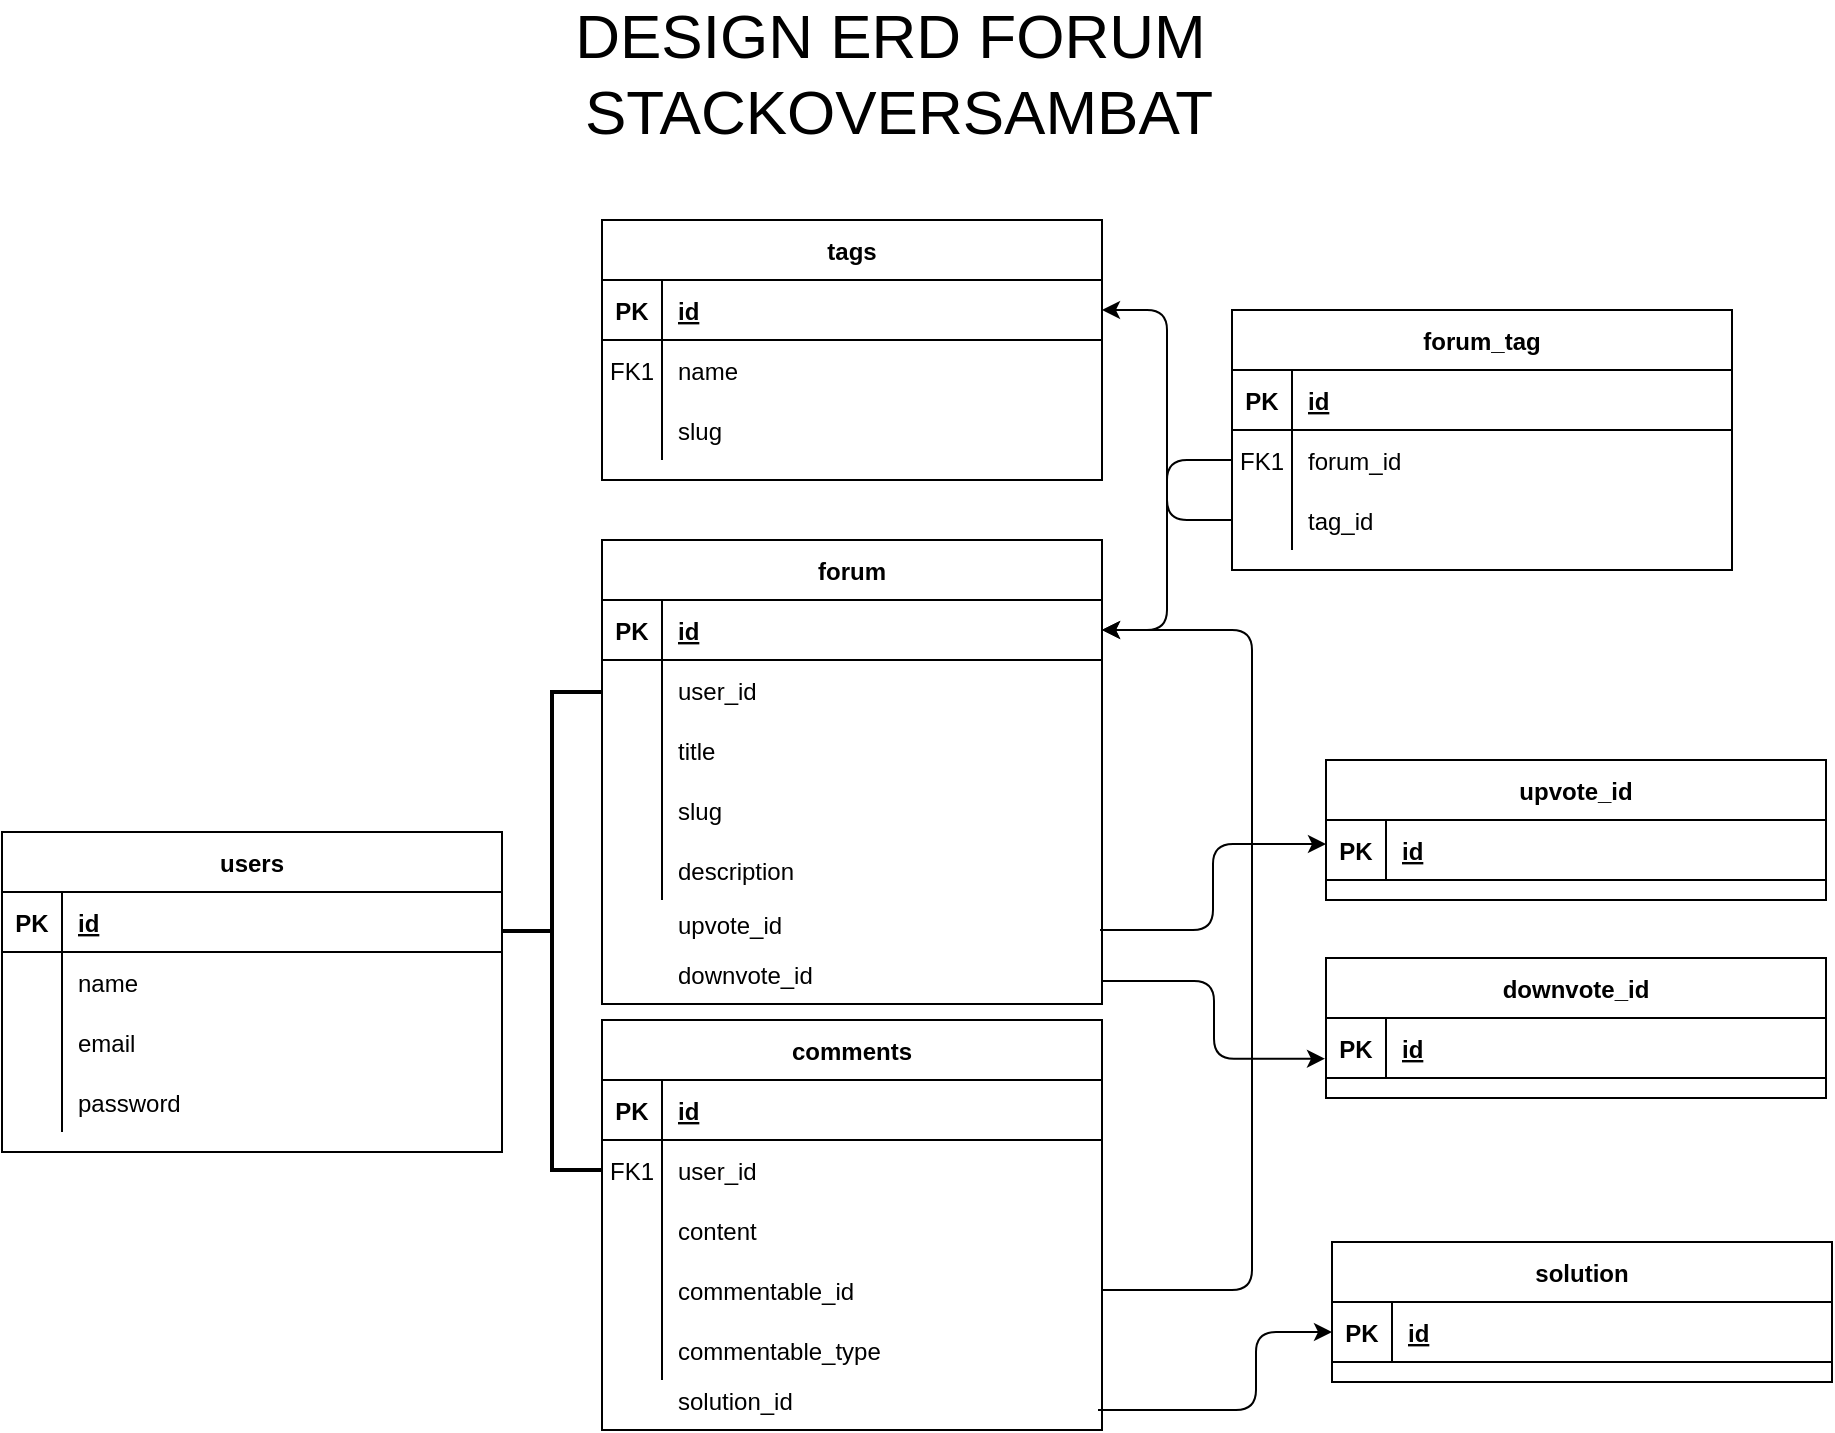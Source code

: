 <mxfile version="13.3.5" type="device"><diagram id="R2lEEEUBdFMjLlhIrx00" name="Page-1"><mxGraphModel dx="593" dy="877" grid="0" gridSize="10" guides="1" tooltips="1" connect="1" arrows="1" fold="1" page="1" pageScale="1" pageWidth="850" pageHeight="1100" math="0" shadow="0" extFonts="Permanent Marker^https://fonts.googleapis.com/css?family=Permanent+Marker"><root><mxCell id="0"/><mxCell id="1" parent="0"/><mxCell id="DeIX6N75W40XlgkdQobq-1" value="&lt;font style=&quot;font-size: 31px&quot;&gt;DESIGN ERD FORUM&amp;nbsp;&lt;br&gt;STACKOVERSAMBAT&lt;/font&gt;" style="text;html=1;resizable=0;autosize=1;align=center;verticalAlign=middle;points=[];fillColor=none;strokeColor=none;rounded=0;" parent="1" vertex="1"><mxGeometry x="1208" y="62" width="340" height="50" as="geometry"/></mxCell><mxCell id="DeIX6N75W40XlgkdQobq-124" value="tags" style="shape=table;startSize=30;container=1;collapsible=1;childLayout=tableLayout;fixedRows=1;rowLines=0;fontStyle=1;align=center;resizeLast=1;" parent="1" vertex="1"><mxGeometry x="1230" y="160" width="250" height="130" as="geometry"/></mxCell><mxCell id="DeIX6N75W40XlgkdQobq-125" value="" style="shape=partialRectangle;collapsible=0;dropTarget=0;pointerEvents=0;fillColor=none;points=[[0,0.5],[1,0.5]];portConstraint=eastwest;top=0;left=0;right=0;bottom=1;" parent="DeIX6N75W40XlgkdQobq-124" vertex="1"><mxGeometry y="30" width="250" height="30" as="geometry"/></mxCell><mxCell id="DeIX6N75W40XlgkdQobq-126" value="PK" style="shape=partialRectangle;overflow=hidden;connectable=0;fillColor=none;top=0;left=0;bottom=0;right=0;fontStyle=1;" parent="DeIX6N75W40XlgkdQobq-125" vertex="1"><mxGeometry width="30" height="30" as="geometry"/></mxCell><mxCell id="DeIX6N75W40XlgkdQobq-127" value="id" style="shape=partialRectangle;overflow=hidden;connectable=0;fillColor=none;top=0;left=0;bottom=0;right=0;align=left;spacingLeft=6;fontStyle=5;" parent="DeIX6N75W40XlgkdQobq-125" vertex="1"><mxGeometry x="30" width="220" height="30" as="geometry"/></mxCell><mxCell id="DeIX6N75W40XlgkdQobq-128" value="" style="shape=partialRectangle;collapsible=0;dropTarget=0;pointerEvents=0;fillColor=none;points=[[0,0.5],[1,0.5]];portConstraint=eastwest;top=0;left=0;right=0;bottom=0;" parent="DeIX6N75W40XlgkdQobq-124" vertex="1"><mxGeometry y="60" width="250" height="30" as="geometry"/></mxCell><mxCell id="DeIX6N75W40XlgkdQobq-129" value="FK1" style="shape=partialRectangle;overflow=hidden;connectable=0;fillColor=none;top=0;left=0;bottom=0;right=0;" parent="DeIX6N75W40XlgkdQobq-128" vertex="1"><mxGeometry width="30" height="30" as="geometry"/></mxCell><mxCell id="DeIX6N75W40XlgkdQobq-130" value="name" style="shape=partialRectangle;overflow=hidden;connectable=0;fillColor=none;top=0;left=0;bottom=0;right=0;align=left;spacingLeft=6;" parent="DeIX6N75W40XlgkdQobq-128" vertex="1"><mxGeometry x="30" width="220" height="30" as="geometry"/></mxCell><mxCell id="DeIX6N75W40XlgkdQobq-131" value="" style="shape=partialRectangle;collapsible=0;dropTarget=0;pointerEvents=0;fillColor=none;points=[[0,0.5],[1,0.5]];portConstraint=eastwest;top=0;left=0;right=0;bottom=0;" parent="DeIX6N75W40XlgkdQobq-124" vertex="1"><mxGeometry y="90" width="250" height="30" as="geometry"/></mxCell><mxCell id="DeIX6N75W40XlgkdQobq-132" value="" style="shape=partialRectangle;overflow=hidden;connectable=0;fillColor=none;top=0;left=0;bottom=0;right=0;" parent="DeIX6N75W40XlgkdQobq-131" vertex="1"><mxGeometry width="30" height="30" as="geometry"/></mxCell><mxCell id="DeIX6N75W40XlgkdQobq-133" value="slug" style="shape=partialRectangle;overflow=hidden;connectable=0;fillColor=none;top=0;left=0;bottom=0;right=0;align=left;spacingLeft=6;" parent="DeIX6N75W40XlgkdQobq-131" vertex="1"><mxGeometry x="30" width="220" height="30" as="geometry"/></mxCell><mxCell id="C-vyLk0tnHw3VtMMgP7b-23" value="forum" style="shape=table;startSize=30;container=1;collapsible=1;childLayout=tableLayout;fixedRows=1;rowLines=0;fontStyle=1;align=center;resizeLast=1;" parent="1" vertex="1"><mxGeometry x="1230" y="320" width="250" height="232" as="geometry"/></mxCell><mxCell id="C-vyLk0tnHw3VtMMgP7b-24" value="" style="shape=partialRectangle;collapsible=0;dropTarget=0;pointerEvents=0;fillColor=none;points=[[0,0.5],[1,0.5]];portConstraint=eastwest;top=0;left=0;right=0;bottom=1;" parent="C-vyLk0tnHw3VtMMgP7b-23" vertex="1"><mxGeometry y="30" width="250" height="30" as="geometry"/></mxCell><mxCell id="C-vyLk0tnHw3VtMMgP7b-25" value="PK" style="shape=partialRectangle;overflow=hidden;connectable=0;fillColor=none;top=0;left=0;bottom=0;right=0;fontStyle=1;" parent="C-vyLk0tnHw3VtMMgP7b-24" vertex="1"><mxGeometry width="30" height="30" as="geometry"/></mxCell><mxCell id="C-vyLk0tnHw3VtMMgP7b-26" value="id" style="shape=partialRectangle;overflow=hidden;connectable=0;fillColor=none;top=0;left=0;bottom=0;right=0;align=left;spacingLeft=6;fontStyle=5;" parent="C-vyLk0tnHw3VtMMgP7b-24" vertex="1"><mxGeometry x="30" width="220" height="30" as="geometry"/></mxCell><mxCell id="C-vyLk0tnHw3VtMMgP7b-27" value="" style="shape=partialRectangle;collapsible=0;dropTarget=0;pointerEvents=0;fillColor=none;points=[[0,0.5],[1,0.5]];portConstraint=eastwest;top=0;left=0;right=0;bottom=0;" parent="C-vyLk0tnHw3VtMMgP7b-23" vertex="1"><mxGeometry y="60" width="250" height="30" as="geometry"/></mxCell><mxCell id="C-vyLk0tnHw3VtMMgP7b-28" value="" style="shape=partialRectangle;overflow=hidden;connectable=0;fillColor=none;top=0;left=0;bottom=0;right=0;" parent="C-vyLk0tnHw3VtMMgP7b-27" vertex="1"><mxGeometry width="30" height="30" as="geometry"/></mxCell><mxCell id="C-vyLk0tnHw3VtMMgP7b-29" value="user_id" style="shape=partialRectangle;overflow=hidden;connectable=0;fillColor=none;top=0;left=0;bottom=0;right=0;align=left;spacingLeft=6;" parent="C-vyLk0tnHw3VtMMgP7b-27" vertex="1"><mxGeometry x="30" width="220" height="30" as="geometry"/></mxCell><mxCell id="DeIX6N75W40XlgkdQobq-80" style="shape=partialRectangle;collapsible=0;dropTarget=0;pointerEvents=0;fillColor=none;points=[[0,0.5],[1,0.5]];portConstraint=eastwest;top=0;left=0;right=0;bottom=0;" parent="C-vyLk0tnHw3VtMMgP7b-23" vertex="1"><mxGeometry y="90" width="250" height="30" as="geometry"/></mxCell><mxCell id="DeIX6N75W40XlgkdQobq-81" style="shape=partialRectangle;overflow=hidden;connectable=0;fillColor=none;top=0;left=0;bottom=0;right=0;" parent="DeIX6N75W40XlgkdQobq-80" vertex="1"><mxGeometry width="30" height="30" as="geometry"/></mxCell><mxCell id="DeIX6N75W40XlgkdQobq-82" value="title" style="shape=partialRectangle;overflow=hidden;connectable=0;fillColor=none;top=0;left=0;bottom=0;right=0;align=left;spacingLeft=6;" parent="DeIX6N75W40XlgkdQobq-80" vertex="1"><mxGeometry x="30" width="220" height="30" as="geometry"/></mxCell><mxCell id="DeIX6N75W40XlgkdQobq-83" style="shape=partialRectangle;collapsible=0;dropTarget=0;pointerEvents=0;fillColor=none;points=[[0,0.5],[1,0.5]];portConstraint=eastwest;top=0;left=0;right=0;bottom=0;" parent="C-vyLk0tnHw3VtMMgP7b-23" vertex="1"><mxGeometry y="120" width="250" height="30" as="geometry"/></mxCell><mxCell id="DeIX6N75W40XlgkdQobq-84" style="shape=partialRectangle;overflow=hidden;connectable=0;fillColor=none;top=0;left=0;bottom=0;right=0;" parent="DeIX6N75W40XlgkdQobq-83" vertex="1"><mxGeometry width="30" height="30" as="geometry"/></mxCell><mxCell id="DeIX6N75W40XlgkdQobq-85" value="slug" style="shape=partialRectangle;overflow=hidden;connectable=0;fillColor=none;top=0;left=0;bottom=0;right=0;align=left;spacingLeft=6;" parent="DeIX6N75W40XlgkdQobq-83" vertex="1"><mxGeometry x="30" width="220" height="30" as="geometry"/></mxCell><mxCell id="DeIX6N75W40XlgkdQobq-121" style="shape=partialRectangle;collapsible=0;dropTarget=0;pointerEvents=0;fillColor=none;points=[[0,0.5],[1,0.5]];portConstraint=eastwest;top=0;left=0;right=0;bottom=0;" parent="C-vyLk0tnHw3VtMMgP7b-23" vertex="1"><mxGeometry y="150" width="250" height="30" as="geometry"/></mxCell><mxCell id="DeIX6N75W40XlgkdQobq-122" style="shape=partialRectangle;overflow=hidden;connectable=0;fillColor=none;top=0;left=0;bottom=0;right=0;" parent="DeIX6N75W40XlgkdQobq-121" vertex="1"><mxGeometry width="30" height="30" as="geometry"/></mxCell><mxCell id="DeIX6N75W40XlgkdQobq-123" value="description" style="shape=partialRectangle;overflow=hidden;connectable=0;fillColor=none;top=0;left=0;bottom=0;right=0;align=left;spacingLeft=6;" parent="DeIX6N75W40XlgkdQobq-121" vertex="1"><mxGeometry x="30" width="220" height="30" as="geometry"/></mxCell><mxCell id="DeIX6N75W40XlgkdQobq-144" value="comments" style="shape=table;startSize=30;container=1;collapsible=1;childLayout=tableLayout;fixedRows=1;rowLines=0;fontStyle=1;align=center;resizeLast=1;" parent="1" vertex="1"><mxGeometry x="1230" y="560" width="250" height="205" as="geometry"/></mxCell><mxCell id="DeIX6N75W40XlgkdQobq-145" value="" style="shape=partialRectangle;collapsible=0;dropTarget=0;pointerEvents=0;fillColor=none;points=[[0,0.5],[1,0.5]];portConstraint=eastwest;top=0;left=0;right=0;bottom=1;" parent="DeIX6N75W40XlgkdQobq-144" vertex="1"><mxGeometry y="30" width="250" height="30" as="geometry"/></mxCell><mxCell id="DeIX6N75W40XlgkdQobq-146" value="PK" style="shape=partialRectangle;overflow=hidden;connectable=0;fillColor=none;top=0;left=0;bottom=0;right=0;fontStyle=1;" parent="DeIX6N75W40XlgkdQobq-145" vertex="1"><mxGeometry width="30" height="30" as="geometry"/></mxCell><mxCell id="DeIX6N75W40XlgkdQobq-147" value="id" style="shape=partialRectangle;overflow=hidden;connectable=0;fillColor=none;top=0;left=0;bottom=0;right=0;align=left;spacingLeft=6;fontStyle=5;" parent="DeIX6N75W40XlgkdQobq-145" vertex="1"><mxGeometry x="30" width="220" height="30" as="geometry"/></mxCell><mxCell id="DeIX6N75W40XlgkdQobq-148" value="" style="shape=partialRectangle;collapsible=0;dropTarget=0;pointerEvents=0;fillColor=none;points=[[0,0.5],[1,0.5]];portConstraint=eastwest;top=0;left=0;right=0;bottom=0;" parent="DeIX6N75W40XlgkdQobq-144" vertex="1"><mxGeometry y="60" width="250" height="30" as="geometry"/></mxCell><mxCell id="DeIX6N75W40XlgkdQobq-149" value="FK1" style="shape=partialRectangle;overflow=hidden;connectable=0;fillColor=none;top=0;left=0;bottom=0;right=0;" parent="DeIX6N75W40XlgkdQobq-148" vertex="1"><mxGeometry width="30" height="30" as="geometry"/></mxCell><mxCell id="DeIX6N75W40XlgkdQobq-150" value="user_id" style="shape=partialRectangle;overflow=hidden;connectable=0;fillColor=none;top=0;left=0;bottom=0;right=0;align=left;spacingLeft=6;" parent="DeIX6N75W40XlgkdQobq-148" vertex="1"><mxGeometry x="30" width="220" height="30" as="geometry"/></mxCell><mxCell id="DeIX6N75W40XlgkdQobq-151" value="" style="shape=partialRectangle;collapsible=0;dropTarget=0;pointerEvents=0;fillColor=none;points=[[0,0.5],[1,0.5]];portConstraint=eastwest;top=0;left=0;right=0;bottom=0;" parent="DeIX6N75W40XlgkdQobq-144" vertex="1"><mxGeometry y="90" width="250" height="30" as="geometry"/></mxCell><mxCell id="DeIX6N75W40XlgkdQobq-152" value="" style="shape=partialRectangle;overflow=hidden;connectable=0;fillColor=none;top=0;left=0;bottom=0;right=0;" parent="DeIX6N75W40XlgkdQobq-151" vertex="1"><mxGeometry width="30" height="30" as="geometry"/></mxCell><mxCell id="DeIX6N75W40XlgkdQobq-153" value="content" style="shape=partialRectangle;overflow=hidden;connectable=0;fillColor=none;top=0;left=0;bottom=0;right=0;align=left;spacingLeft=6;" parent="DeIX6N75W40XlgkdQobq-151" vertex="1"><mxGeometry x="30" width="220" height="30" as="geometry"/></mxCell><mxCell id="DeIX6N75W40XlgkdQobq-154" style="shape=partialRectangle;collapsible=0;dropTarget=0;pointerEvents=0;fillColor=none;points=[[0,0.5],[1,0.5]];portConstraint=eastwest;top=0;left=0;right=0;bottom=0;" parent="DeIX6N75W40XlgkdQobq-144" vertex="1"><mxGeometry y="120" width="250" height="30" as="geometry"/></mxCell><mxCell id="DeIX6N75W40XlgkdQobq-155" style="shape=partialRectangle;overflow=hidden;connectable=0;fillColor=none;top=0;left=0;bottom=0;right=0;" parent="DeIX6N75W40XlgkdQobq-154" vertex="1"><mxGeometry width="30" height="30" as="geometry"/></mxCell><mxCell id="DeIX6N75W40XlgkdQobq-156" value="commentable_id" style="shape=partialRectangle;overflow=hidden;connectable=0;fillColor=none;top=0;left=0;bottom=0;right=0;align=left;spacingLeft=6;" parent="DeIX6N75W40XlgkdQobq-154" vertex="1"><mxGeometry x="30" width="220" height="30" as="geometry"/></mxCell><mxCell id="DeIX6N75W40XlgkdQobq-157" style="shape=partialRectangle;collapsible=0;dropTarget=0;pointerEvents=0;fillColor=none;points=[[0,0.5],[1,0.5]];portConstraint=eastwest;top=0;left=0;right=0;bottom=0;" parent="DeIX6N75W40XlgkdQobq-144" vertex="1"><mxGeometry y="150" width="250" height="30" as="geometry"/></mxCell><mxCell id="DeIX6N75W40XlgkdQobq-158" style="shape=partialRectangle;overflow=hidden;connectable=0;fillColor=none;top=0;left=0;bottom=0;right=0;" parent="DeIX6N75W40XlgkdQobq-157" vertex="1"><mxGeometry width="30" height="30" as="geometry"/></mxCell><mxCell id="DeIX6N75W40XlgkdQobq-159" value="commentable_type" style="shape=partialRectangle;overflow=hidden;connectable=0;fillColor=none;top=0;left=0;bottom=0;right=0;align=left;spacingLeft=6;" parent="DeIX6N75W40XlgkdQobq-157" vertex="1"><mxGeometry x="30" width="220" height="30" as="geometry"/></mxCell><mxCell id="nB8S_1hpt8ThR8_wRM8t-2" value="" style="strokeWidth=2;html=1;shape=mxgraph.flowchart.annotation_2;align=left;labelPosition=right;pointerEvents=1;" vertex="1" parent="1"><mxGeometry x="1180" y="396" width="50" height="239" as="geometry"/></mxCell><mxCell id="DeIX6N75W40XlgkdQobq-173" value="users" style="shape=table;startSize=30;container=1;collapsible=1;childLayout=tableLayout;fixedRows=1;rowLines=0;fontStyle=1;align=center;resizeLast=1;" parent="1" vertex="1"><mxGeometry x="930" y="466" width="250" height="160" as="geometry"/></mxCell><mxCell id="DeIX6N75W40XlgkdQobq-174" value="" style="shape=partialRectangle;collapsible=0;dropTarget=0;pointerEvents=0;fillColor=none;points=[[0,0.5],[1,0.5]];portConstraint=eastwest;top=0;left=0;right=0;bottom=1;" parent="DeIX6N75W40XlgkdQobq-173" vertex="1"><mxGeometry y="30" width="250" height="30" as="geometry"/></mxCell><mxCell id="DeIX6N75W40XlgkdQobq-175" value="PK" style="shape=partialRectangle;overflow=hidden;connectable=0;fillColor=none;top=0;left=0;bottom=0;right=0;fontStyle=1;" parent="DeIX6N75W40XlgkdQobq-174" vertex="1"><mxGeometry width="30" height="30" as="geometry"/></mxCell><mxCell id="DeIX6N75W40XlgkdQobq-176" value="id" style="shape=partialRectangle;overflow=hidden;connectable=0;fillColor=none;top=0;left=0;bottom=0;right=0;align=left;spacingLeft=6;fontStyle=5;" parent="DeIX6N75W40XlgkdQobq-174" vertex="1"><mxGeometry x="30" width="220" height="30" as="geometry"/></mxCell><mxCell id="DeIX6N75W40XlgkdQobq-177" value="" style="shape=partialRectangle;collapsible=0;dropTarget=0;pointerEvents=0;fillColor=none;points=[[0,0.5],[1,0.5]];portConstraint=eastwest;top=0;left=0;right=0;bottom=0;" parent="DeIX6N75W40XlgkdQobq-173" vertex="1"><mxGeometry y="60" width="250" height="30" as="geometry"/></mxCell><mxCell id="DeIX6N75W40XlgkdQobq-178" value="" style="shape=partialRectangle;overflow=hidden;connectable=0;fillColor=none;top=0;left=0;bottom=0;right=0;" parent="DeIX6N75W40XlgkdQobq-177" vertex="1"><mxGeometry width="30" height="30" as="geometry"/></mxCell><mxCell id="DeIX6N75W40XlgkdQobq-179" value="name" style="shape=partialRectangle;overflow=hidden;connectable=0;fillColor=none;top=0;left=0;bottom=0;right=0;align=left;spacingLeft=6;" parent="DeIX6N75W40XlgkdQobq-177" vertex="1"><mxGeometry x="30" width="220" height="30" as="geometry"/></mxCell><mxCell id="DeIX6N75W40XlgkdQobq-180" value="" style="shape=partialRectangle;collapsible=0;dropTarget=0;pointerEvents=0;fillColor=none;points=[[0,0.5],[1,0.5]];portConstraint=eastwest;top=0;left=0;right=0;bottom=0;" parent="DeIX6N75W40XlgkdQobq-173" vertex="1"><mxGeometry y="90" width="250" height="30" as="geometry"/></mxCell><mxCell id="DeIX6N75W40XlgkdQobq-181" value="" style="shape=partialRectangle;overflow=hidden;connectable=0;fillColor=none;top=0;left=0;bottom=0;right=0;" parent="DeIX6N75W40XlgkdQobq-180" vertex="1"><mxGeometry width="30" height="30" as="geometry"/></mxCell><mxCell id="DeIX6N75W40XlgkdQobq-182" value="email" style="shape=partialRectangle;overflow=hidden;connectable=0;fillColor=none;top=0;left=0;bottom=0;right=0;align=left;spacingLeft=6;" parent="DeIX6N75W40XlgkdQobq-180" vertex="1"><mxGeometry x="30" width="220" height="30" as="geometry"/></mxCell><mxCell id="DeIX6N75W40XlgkdQobq-183" style="shape=partialRectangle;collapsible=0;dropTarget=0;pointerEvents=0;fillColor=none;points=[[0,0.5],[1,0.5]];portConstraint=eastwest;top=0;left=0;right=0;bottom=0;" parent="DeIX6N75W40XlgkdQobq-173" vertex="1"><mxGeometry y="120" width="250" height="30" as="geometry"/></mxCell><mxCell id="DeIX6N75W40XlgkdQobq-184" style="shape=partialRectangle;overflow=hidden;connectable=0;fillColor=none;top=0;left=0;bottom=0;right=0;" parent="DeIX6N75W40XlgkdQobq-183" vertex="1"><mxGeometry width="30" height="30" as="geometry"/></mxCell><mxCell id="DeIX6N75W40XlgkdQobq-185" value="password" style="shape=partialRectangle;overflow=hidden;connectable=0;fillColor=none;top=0;left=0;bottom=0;right=0;align=left;spacingLeft=6;" parent="DeIX6N75W40XlgkdQobq-183" vertex="1"><mxGeometry x="30" width="220" height="30" as="geometry"/></mxCell><mxCell id="nB8S_1hpt8ThR8_wRM8t-5" value="" style="edgeStyle=elbowEdgeStyle;elbow=horizontal;endArrow=classic;html=1;entryX=1;entryY=0.5;entryDx=0;entryDy=0;exitX=0;exitY=0.5;exitDx=0;exitDy=0;" edge="1" parent="1" source="DeIX6N75W40XlgkdQobq-141" target="DeIX6N75W40XlgkdQobq-125"><mxGeometry width="50" height="50" relative="1" as="geometry"><mxPoint x="1486" y="324" as="sourcePoint"/><mxPoint x="1536" y="274" as="targetPoint"/></mxGeometry></mxCell><mxCell id="nB8S_1hpt8ThR8_wRM8t-6" value="" style="edgeStyle=elbowEdgeStyle;elbow=horizontal;endArrow=classic;html=1;entryX=1;entryY=0.5;entryDx=0;entryDy=0;exitX=0;exitY=0.5;exitDx=0;exitDy=0;" edge="1" parent="1" source="DeIX6N75W40XlgkdQobq-138" target="C-vyLk0tnHw3VtMMgP7b-24"><mxGeometry width="50" height="50" relative="1" as="geometry"><mxPoint x="1502" y="446" as="sourcePoint"/><mxPoint x="1552" y="396" as="targetPoint"/></mxGeometry></mxCell><mxCell id="DeIX6N75W40XlgkdQobq-134" value="forum_tag" style="shape=table;startSize=30;container=1;collapsible=1;childLayout=tableLayout;fixedRows=1;rowLines=0;fontStyle=1;align=center;resizeLast=1;" parent="1" vertex="1"><mxGeometry x="1545" y="205" width="250" height="130" as="geometry"/></mxCell><mxCell id="DeIX6N75W40XlgkdQobq-135" value="" style="shape=partialRectangle;collapsible=0;dropTarget=0;pointerEvents=0;fillColor=none;points=[[0,0.5],[1,0.5]];portConstraint=eastwest;top=0;left=0;right=0;bottom=1;" parent="DeIX6N75W40XlgkdQobq-134" vertex="1"><mxGeometry y="30" width="250" height="30" as="geometry"/></mxCell><mxCell id="DeIX6N75W40XlgkdQobq-136" value="PK" style="shape=partialRectangle;overflow=hidden;connectable=0;fillColor=none;top=0;left=0;bottom=0;right=0;fontStyle=1;" parent="DeIX6N75W40XlgkdQobq-135" vertex="1"><mxGeometry width="30" height="30" as="geometry"/></mxCell><mxCell id="DeIX6N75W40XlgkdQobq-137" value="id" style="shape=partialRectangle;overflow=hidden;connectable=0;fillColor=none;top=0;left=0;bottom=0;right=0;align=left;spacingLeft=6;fontStyle=5;" parent="DeIX6N75W40XlgkdQobq-135" vertex="1"><mxGeometry x="30" width="220" height="30" as="geometry"/></mxCell><mxCell id="DeIX6N75W40XlgkdQobq-138" value="" style="shape=partialRectangle;collapsible=0;dropTarget=0;pointerEvents=0;fillColor=none;points=[[0,0.5],[1,0.5]];portConstraint=eastwest;top=0;left=0;right=0;bottom=0;" parent="DeIX6N75W40XlgkdQobq-134" vertex="1"><mxGeometry y="60" width="250" height="30" as="geometry"/></mxCell><mxCell id="DeIX6N75W40XlgkdQobq-139" value="FK1" style="shape=partialRectangle;overflow=hidden;connectable=0;fillColor=none;top=0;left=0;bottom=0;right=0;" parent="DeIX6N75W40XlgkdQobq-138" vertex="1"><mxGeometry width="30" height="30" as="geometry"/></mxCell><mxCell id="DeIX6N75W40XlgkdQobq-140" value="forum_id" style="shape=partialRectangle;overflow=hidden;connectable=0;fillColor=none;top=0;left=0;bottom=0;right=0;align=left;spacingLeft=6;" parent="DeIX6N75W40XlgkdQobq-138" vertex="1"><mxGeometry x="30" width="220" height="30" as="geometry"/></mxCell><mxCell id="DeIX6N75W40XlgkdQobq-141" value="" style="shape=partialRectangle;collapsible=0;dropTarget=0;pointerEvents=0;fillColor=none;points=[[0,0.5],[1,0.5]];portConstraint=eastwest;top=0;left=0;right=0;bottom=0;" parent="DeIX6N75W40XlgkdQobq-134" vertex="1"><mxGeometry y="90" width="250" height="30" as="geometry"/></mxCell><mxCell id="DeIX6N75W40XlgkdQobq-142" value="" style="shape=partialRectangle;overflow=hidden;connectable=0;fillColor=none;top=0;left=0;bottom=0;right=0;" parent="DeIX6N75W40XlgkdQobq-141" vertex="1"><mxGeometry width="30" height="30" as="geometry"/></mxCell><mxCell id="DeIX6N75W40XlgkdQobq-143" value="tag_id" style="shape=partialRectangle;overflow=hidden;connectable=0;fillColor=none;top=0;left=0;bottom=0;right=0;align=left;spacingLeft=6;" parent="DeIX6N75W40XlgkdQobq-141" vertex="1"><mxGeometry x="30" width="220" height="30" as="geometry"/></mxCell><mxCell id="nB8S_1hpt8ThR8_wRM8t-7" value="" style="edgeStyle=elbowEdgeStyle;elbow=horizontal;endArrow=classic;html=1;entryX=1;entryY=0.5;entryDx=0;entryDy=0;exitX=1;exitY=0.5;exitDx=0;exitDy=0;" edge="1" parent="1" source="DeIX6N75W40XlgkdQobq-154" target="C-vyLk0tnHw3VtMMgP7b-24"><mxGeometry width="50" height="50" relative="1" as="geometry"><mxPoint x="1480" y="635" as="sourcePoint"/><mxPoint x="1413" y="457" as="targetPoint"/><Array as="points"><mxPoint x="1555" y="521"/></Array></mxGeometry></mxCell><mxCell id="nB8S_1hpt8ThR8_wRM8t-8" value="upvote_id" style="shape=partialRectangle;overflow=hidden;connectable=0;fillColor=none;top=0;left=0;bottom=0;right=0;align=left;spacingLeft=6;" vertex="1" parent="1"><mxGeometry x="1260" y="497" width="220" height="30" as="geometry"/></mxCell><mxCell id="nB8S_1hpt8ThR8_wRM8t-10" value="" style="edgeStyle=elbowEdgeStyle;elbow=horizontal;endArrow=classic;html=1;entryX=0;entryY=0.5;entryDx=0;entryDy=0;" edge="1" parent="1" target="DeIX6N75W40XlgkdQobq-164"><mxGeometry width="50" height="50" relative="1" as="geometry"><mxPoint x="1478" y="755" as="sourcePoint"/><mxPoint x="1544" y="704.5" as="targetPoint"/><Array as="points"><mxPoint x="1557" y="713"/></Array></mxGeometry></mxCell><mxCell id="nB8S_1hpt8ThR8_wRM8t-11" value="solution_id" style="shape=partialRectangle;overflow=hidden;connectable=0;fillColor=none;top=0;left=0;bottom=0;right=0;align=left;spacingLeft=6;" vertex="1" parent="1"><mxGeometry x="1260" y="735" width="220" height="30" as="geometry"/></mxCell><mxCell id="nB8S_1hpt8ThR8_wRM8t-12" value="downvote_id" style="shape=partialRectangle;overflow=hidden;connectable=0;fillColor=none;top=0;left=0;bottom=0;right=0;align=left;spacingLeft=6;" vertex="1" parent="1"><mxGeometry x="1260" y="522" width="220" height="30" as="geometry"/></mxCell><mxCell id="nB8S_1hpt8ThR8_wRM8t-21" value="" style="edgeStyle=elbowEdgeStyle;elbow=horizontal;endArrow=classic;html=1;entryX=0;entryY=0.4;entryDx=0;entryDy=0;entryPerimeter=0;" edge="1" parent="1" target="nB8S_1hpt8ThR8_wRM8t-14"><mxGeometry width="50" height="50" relative="1" as="geometry"><mxPoint x="1479" y="515" as="sourcePoint"/><mxPoint x="1595" y="451" as="targetPoint"/></mxGeometry></mxCell><mxCell id="DeIX6N75W40XlgkdQobq-163" value="solution" style="shape=table;startSize=30;container=1;collapsible=1;childLayout=tableLayout;fixedRows=1;rowLines=0;fontStyle=1;align=center;resizeLast=1;" parent="1" vertex="1"><mxGeometry x="1595" y="671" width="250" height="70" as="geometry"/></mxCell><mxCell id="DeIX6N75W40XlgkdQobq-164" value="" style="shape=partialRectangle;collapsible=0;dropTarget=0;pointerEvents=0;fillColor=none;points=[[0,0.5],[1,0.5]];portConstraint=eastwest;top=0;left=0;right=0;bottom=1;" parent="DeIX6N75W40XlgkdQobq-163" vertex="1"><mxGeometry y="30" width="250" height="30" as="geometry"/></mxCell><mxCell id="DeIX6N75W40XlgkdQobq-165" value="PK" style="shape=partialRectangle;overflow=hidden;connectable=0;fillColor=none;top=0;left=0;bottom=0;right=0;fontStyle=1;" parent="DeIX6N75W40XlgkdQobq-164" vertex="1"><mxGeometry width="30" height="30" as="geometry"/></mxCell><mxCell id="DeIX6N75W40XlgkdQobq-166" value="id" style="shape=partialRectangle;overflow=hidden;connectable=0;fillColor=none;top=0;left=0;bottom=0;right=0;align=left;spacingLeft=6;fontStyle=5;" parent="DeIX6N75W40XlgkdQobq-164" vertex="1"><mxGeometry x="30" width="220" height="30" as="geometry"/></mxCell><mxCell id="nB8S_1hpt8ThR8_wRM8t-22" value="" style="edgeStyle=elbowEdgeStyle;elbow=horizontal;endArrow=classic;html=1;entryX=-0.002;entryY=0.678;entryDx=0;entryDy=0;entryPerimeter=0;" edge="1" parent="1" target="nB8S_1hpt8ThR8_wRM8t-18"><mxGeometry width="50" height="50" relative="1" as="geometry"><mxPoint x="1480" y="540.5" as="sourcePoint"/><mxPoint x="1530" y="490.5" as="targetPoint"/></mxGeometry></mxCell><mxCell id="nB8S_1hpt8ThR8_wRM8t-17" value="downvote_id" style="shape=table;startSize=30;container=1;collapsible=1;childLayout=tableLayout;fixedRows=1;rowLines=0;fontStyle=1;align=center;resizeLast=1;" vertex="1" parent="1"><mxGeometry x="1592" y="529" width="250" height="70" as="geometry"/></mxCell><mxCell id="nB8S_1hpt8ThR8_wRM8t-18" value="" style="shape=partialRectangle;collapsible=0;dropTarget=0;pointerEvents=0;fillColor=none;points=[[0,0.5],[1,0.5]];portConstraint=eastwest;top=0;left=0;right=0;bottom=1;" vertex="1" parent="nB8S_1hpt8ThR8_wRM8t-17"><mxGeometry y="30" width="250" height="30" as="geometry"/></mxCell><mxCell id="nB8S_1hpt8ThR8_wRM8t-19" value="PK" style="shape=partialRectangle;overflow=hidden;connectable=0;fillColor=none;top=0;left=0;bottom=0;right=0;fontStyle=1;" vertex="1" parent="nB8S_1hpt8ThR8_wRM8t-18"><mxGeometry width="30" height="30" as="geometry"/></mxCell><mxCell id="nB8S_1hpt8ThR8_wRM8t-20" value="id" style="shape=partialRectangle;overflow=hidden;connectable=0;fillColor=none;top=0;left=0;bottom=0;right=0;align=left;spacingLeft=6;fontStyle=5;" vertex="1" parent="nB8S_1hpt8ThR8_wRM8t-18"><mxGeometry x="30" width="220" height="30" as="geometry"/></mxCell><mxCell id="nB8S_1hpt8ThR8_wRM8t-13" value="upvote_id" style="shape=table;startSize=30;container=1;collapsible=1;childLayout=tableLayout;fixedRows=1;rowLines=0;fontStyle=1;align=center;resizeLast=1;" vertex="1" parent="1"><mxGeometry x="1592" y="430" width="250" height="70" as="geometry"/></mxCell><mxCell id="nB8S_1hpt8ThR8_wRM8t-14" value="" style="shape=partialRectangle;collapsible=0;dropTarget=0;pointerEvents=0;fillColor=none;points=[[0,0.5],[1,0.5]];portConstraint=eastwest;top=0;left=0;right=0;bottom=1;" vertex="1" parent="nB8S_1hpt8ThR8_wRM8t-13"><mxGeometry y="30" width="250" height="30" as="geometry"/></mxCell><mxCell id="nB8S_1hpt8ThR8_wRM8t-15" value="PK" style="shape=partialRectangle;overflow=hidden;connectable=0;fillColor=none;top=0;left=0;bottom=0;right=0;fontStyle=1;" vertex="1" parent="nB8S_1hpt8ThR8_wRM8t-14"><mxGeometry width="30" height="30" as="geometry"/></mxCell><mxCell id="nB8S_1hpt8ThR8_wRM8t-16" value="id" style="shape=partialRectangle;overflow=hidden;connectable=0;fillColor=none;top=0;left=0;bottom=0;right=0;align=left;spacingLeft=6;fontStyle=5;" vertex="1" parent="nB8S_1hpt8ThR8_wRM8t-14"><mxGeometry x="30" width="220" height="30" as="geometry"/></mxCell></root></mxGraphModel></diagram></mxfile>